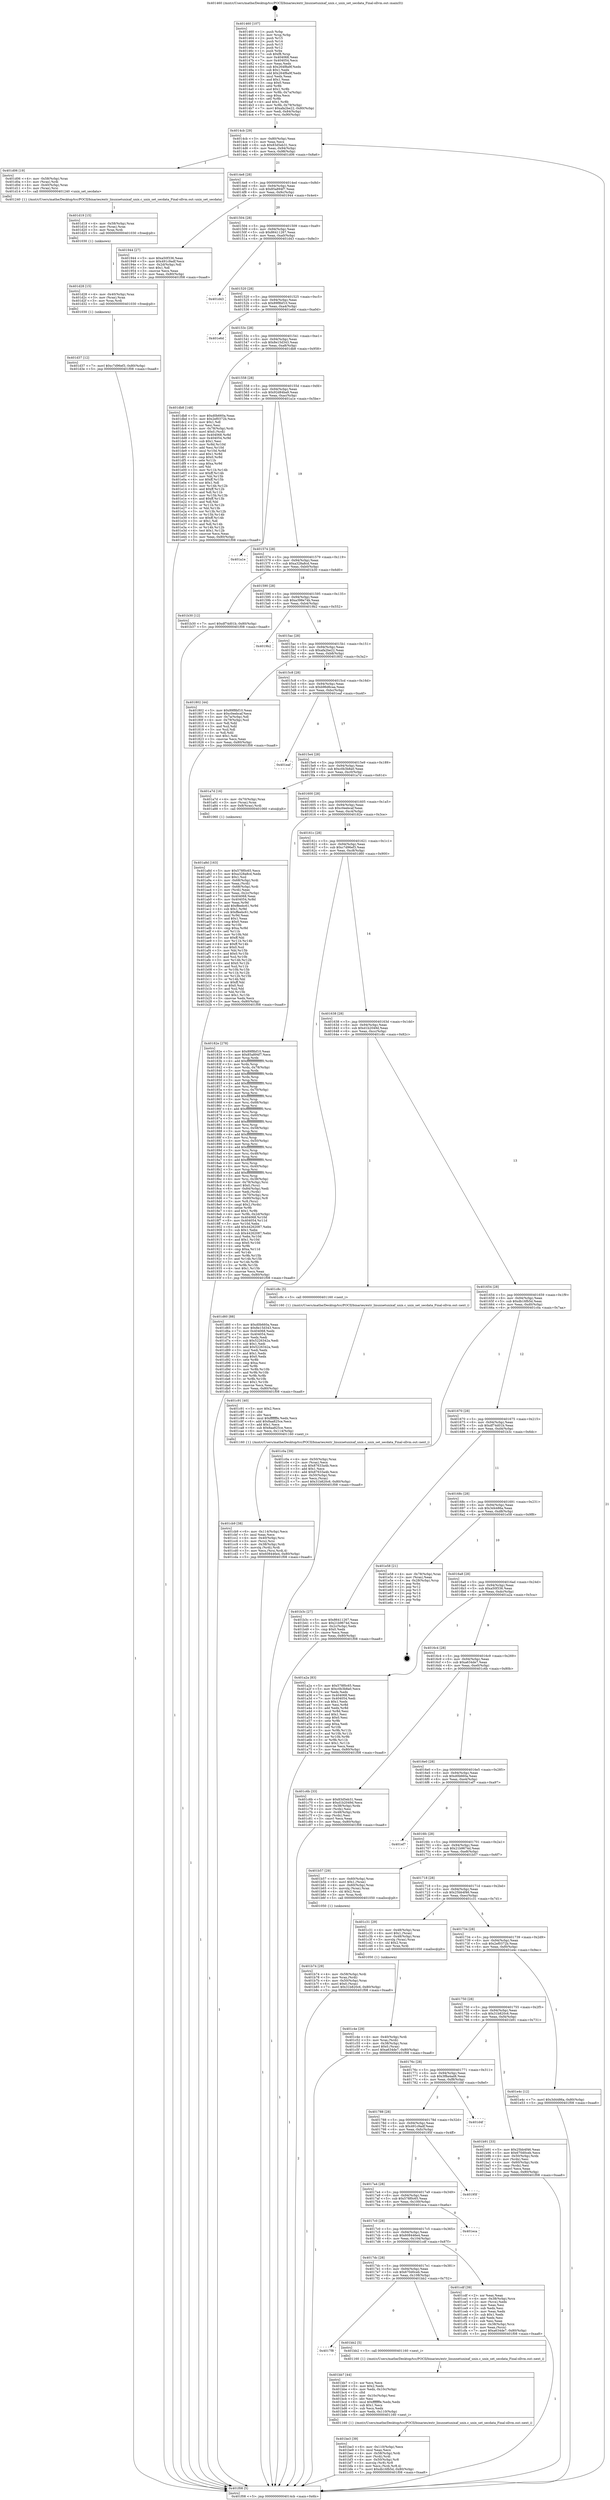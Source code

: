 digraph "0x401460" {
  label = "0x401460 (/mnt/c/Users/mathe/Desktop/tcc/POCII/binaries/extr_linuxnetunixaf_unix.c_unix_set_secdata_Final-ollvm.out::main(0))"
  labelloc = "t"
  node[shape=record]

  Entry [label="",width=0.3,height=0.3,shape=circle,fillcolor=black,style=filled]
  "0x4014cb" [label="{
     0x4014cb [29]\l
     | [instrs]\l
     &nbsp;&nbsp;0x4014cb \<+3\>: mov -0x80(%rbp),%eax\l
     &nbsp;&nbsp;0x4014ce \<+2\>: mov %eax,%ecx\l
     &nbsp;&nbsp;0x4014d0 \<+6\>: sub $0x83d5eb31,%ecx\l
     &nbsp;&nbsp;0x4014d6 \<+6\>: mov %eax,-0x94(%rbp)\l
     &nbsp;&nbsp;0x4014dc \<+6\>: mov %ecx,-0x98(%rbp)\l
     &nbsp;&nbsp;0x4014e2 \<+6\>: je 0000000000401d06 \<main+0x8a6\>\l
  }"]
  "0x401d06" [label="{
     0x401d06 [19]\l
     | [instrs]\l
     &nbsp;&nbsp;0x401d06 \<+4\>: mov -0x58(%rbp),%rax\l
     &nbsp;&nbsp;0x401d0a \<+3\>: mov (%rax),%rdi\l
     &nbsp;&nbsp;0x401d0d \<+4\>: mov -0x40(%rbp),%rax\l
     &nbsp;&nbsp;0x401d11 \<+3\>: mov (%rax),%rsi\l
     &nbsp;&nbsp;0x401d14 \<+5\>: call 0000000000401240 \<unix_set_secdata\>\l
     | [calls]\l
     &nbsp;&nbsp;0x401240 \{1\} (/mnt/c/Users/mathe/Desktop/tcc/POCII/binaries/extr_linuxnetunixaf_unix.c_unix_set_secdata_Final-ollvm.out::unix_set_secdata)\l
  }"]
  "0x4014e8" [label="{
     0x4014e8 [28]\l
     | [instrs]\l
     &nbsp;&nbsp;0x4014e8 \<+5\>: jmp 00000000004014ed \<main+0x8d\>\l
     &nbsp;&nbsp;0x4014ed \<+6\>: mov -0x94(%rbp),%eax\l
     &nbsp;&nbsp;0x4014f3 \<+5\>: sub $0x85a894f7,%eax\l
     &nbsp;&nbsp;0x4014f8 \<+6\>: mov %eax,-0x9c(%rbp)\l
     &nbsp;&nbsp;0x4014fe \<+6\>: je 0000000000401944 \<main+0x4e4\>\l
  }"]
  Exit [label="",width=0.3,height=0.3,shape=circle,fillcolor=black,style=filled,peripheries=2]
  "0x401944" [label="{
     0x401944 [27]\l
     | [instrs]\l
     &nbsp;&nbsp;0x401944 \<+5\>: mov $0xa50f336,%eax\l
     &nbsp;&nbsp;0x401949 \<+5\>: mov $0x491c9adf,%ecx\l
     &nbsp;&nbsp;0x40194e \<+3\>: mov -0x2d(%rbp),%dl\l
     &nbsp;&nbsp;0x401951 \<+3\>: test $0x1,%dl\l
     &nbsp;&nbsp;0x401954 \<+3\>: cmovne %ecx,%eax\l
     &nbsp;&nbsp;0x401957 \<+3\>: mov %eax,-0x80(%rbp)\l
     &nbsp;&nbsp;0x40195a \<+5\>: jmp 0000000000401f08 \<main+0xaa8\>\l
  }"]
  "0x401504" [label="{
     0x401504 [28]\l
     | [instrs]\l
     &nbsp;&nbsp;0x401504 \<+5\>: jmp 0000000000401509 \<main+0xa9\>\l
     &nbsp;&nbsp;0x401509 \<+6\>: mov -0x94(%rbp),%eax\l
     &nbsp;&nbsp;0x40150f \<+5\>: sub $0x86411267,%eax\l
     &nbsp;&nbsp;0x401514 \<+6\>: mov %eax,-0xa0(%rbp)\l
     &nbsp;&nbsp;0x40151a \<+6\>: je 0000000000401d43 \<main+0x8e3\>\l
  }"]
  "0x401d37" [label="{
     0x401d37 [12]\l
     | [instrs]\l
     &nbsp;&nbsp;0x401d37 \<+7\>: movl $0xc7d96ef3,-0x80(%rbp)\l
     &nbsp;&nbsp;0x401d3e \<+5\>: jmp 0000000000401f08 \<main+0xaa8\>\l
  }"]
  "0x401d43" [label="{
     0x401d43\l
  }", style=dashed]
  "0x401520" [label="{
     0x401520 [28]\l
     | [instrs]\l
     &nbsp;&nbsp;0x401520 \<+5\>: jmp 0000000000401525 \<main+0xc5\>\l
     &nbsp;&nbsp;0x401525 \<+6\>: mov -0x94(%rbp),%eax\l
     &nbsp;&nbsp;0x40152b \<+5\>: sub $0x89f8bf10,%eax\l
     &nbsp;&nbsp;0x401530 \<+6\>: mov %eax,-0xa4(%rbp)\l
     &nbsp;&nbsp;0x401536 \<+6\>: je 0000000000401e6d \<main+0xa0d\>\l
  }"]
  "0x401d28" [label="{
     0x401d28 [15]\l
     | [instrs]\l
     &nbsp;&nbsp;0x401d28 \<+4\>: mov -0x40(%rbp),%rax\l
     &nbsp;&nbsp;0x401d2c \<+3\>: mov (%rax),%rax\l
     &nbsp;&nbsp;0x401d2f \<+3\>: mov %rax,%rdi\l
     &nbsp;&nbsp;0x401d32 \<+5\>: call 0000000000401030 \<free@plt\>\l
     | [calls]\l
     &nbsp;&nbsp;0x401030 \{1\} (unknown)\l
  }"]
  "0x401e6d" [label="{
     0x401e6d\l
  }", style=dashed]
  "0x40153c" [label="{
     0x40153c [28]\l
     | [instrs]\l
     &nbsp;&nbsp;0x40153c \<+5\>: jmp 0000000000401541 \<main+0xe1\>\l
     &nbsp;&nbsp;0x401541 \<+6\>: mov -0x94(%rbp),%eax\l
     &nbsp;&nbsp;0x401547 \<+5\>: sub $0x8e15d343,%eax\l
     &nbsp;&nbsp;0x40154c \<+6\>: mov %eax,-0xa8(%rbp)\l
     &nbsp;&nbsp;0x401552 \<+6\>: je 0000000000401db8 \<main+0x958\>\l
  }"]
  "0x401d19" [label="{
     0x401d19 [15]\l
     | [instrs]\l
     &nbsp;&nbsp;0x401d19 \<+4\>: mov -0x58(%rbp),%rax\l
     &nbsp;&nbsp;0x401d1d \<+3\>: mov (%rax),%rax\l
     &nbsp;&nbsp;0x401d20 \<+3\>: mov %rax,%rdi\l
     &nbsp;&nbsp;0x401d23 \<+5\>: call 0000000000401030 \<free@plt\>\l
     | [calls]\l
     &nbsp;&nbsp;0x401030 \{1\} (unknown)\l
  }"]
  "0x401db8" [label="{
     0x401db8 [148]\l
     | [instrs]\l
     &nbsp;&nbsp;0x401db8 \<+5\>: mov $0xd0b660a,%eax\l
     &nbsp;&nbsp;0x401dbd \<+5\>: mov $0x2ef0372b,%ecx\l
     &nbsp;&nbsp;0x401dc2 \<+2\>: mov $0x1,%dl\l
     &nbsp;&nbsp;0x401dc4 \<+2\>: xor %esi,%esi\l
     &nbsp;&nbsp;0x401dc6 \<+4\>: mov -0x78(%rbp),%rdi\l
     &nbsp;&nbsp;0x401dca \<+6\>: movl $0x0,(%rdi)\l
     &nbsp;&nbsp;0x401dd0 \<+8\>: mov 0x404068,%r8d\l
     &nbsp;&nbsp;0x401dd8 \<+8\>: mov 0x404054,%r9d\l
     &nbsp;&nbsp;0x401de0 \<+3\>: sub $0x1,%esi\l
     &nbsp;&nbsp;0x401de3 \<+3\>: mov %r8d,%r10d\l
     &nbsp;&nbsp;0x401de6 \<+3\>: add %esi,%r10d\l
     &nbsp;&nbsp;0x401de9 \<+4\>: imul %r10d,%r8d\l
     &nbsp;&nbsp;0x401ded \<+4\>: and $0x1,%r8d\l
     &nbsp;&nbsp;0x401df1 \<+4\>: cmp $0x0,%r8d\l
     &nbsp;&nbsp;0x401df5 \<+4\>: sete %r11b\l
     &nbsp;&nbsp;0x401df9 \<+4\>: cmp $0xa,%r9d\l
     &nbsp;&nbsp;0x401dfd \<+3\>: setl %bl\l
     &nbsp;&nbsp;0x401e00 \<+3\>: mov %r11b,%r14b\l
     &nbsp;&nbsp;0x401e03 \<+4\>: xor $0xff,%r14b\l
     &nbsp;&nbsp;0x401e07 \<+3\>: mov %bl,%r15b\l
     &nbsp;&nbsp;0x401e0a \<+4\>: xor $0xff,%r15b\l
     &nbsp;&nbsp;0x401e0e \<+3\>: xor $0x1,%dl\l
     &nbsp;&nbsp;0x401e11 \<+3\>: mov %r14b,%r12b\l
     &nbsp;&nbsp;0x401e14 \<+4\>: and $0xff,%r12b\l
     &nbsp;&nbsp;0x401e18 \<+3\>: and %dl,%r11b\l
     &nbsp;&nbsp;0x401e1b \<+3\>: mov %r15b,%r13b\l
     &nbsp;&nbsp;0x401e1e \<+4\>: and $0xff,%r13b\l
     &nbsp;&nbsp;0x401e22 \<+2\>: and %dl,%bl\l
     &nbsp;&nbsp;0x401e24 \<+3\>: or %r11b,%r12b\l
     &nbsp;&nbsp;0x401e27 \<+3\>: or %bl,%r13b\l
     &nbsp;&nbsp;0x401e2a \<+3\>: xor %r13b,%r12b\l
     &nbsp;&nbsp;0x401e2d \<+3\>: or %r15b,%r14b\l
     &nbsp;&nbsp;0x401e30 \<+4\>: xor $0xff,%r14b\l
     &nbsp;&nbsp;0x401e34 \<+3\>: or $0x1,%dl\l
     &nbsp;&nbsp;0x401e37 \<+3\>: and %dl,%r14b\l
     &nbsp;&nbsp;0x401e3a \<+3\>: or %r14b,%r12b\l
     &nbsp;&nbsp;0x401e3d \<+4\>: test $0x1,%r12b\l
     &nbsp;&nbsp;0x401e41 \<+3\>: cmovne %ecx,%eax\l
     &nbsp;&nbsp;0x401e44 \<+3\>: mov %eax,-0x80(%rbp)\l
     &nbsp;&nbsp;0x401e47 \<+5\>: jmp 0000000000401f08 \<main+0xaa8\>\l
  }"]
  "0x401558" [label="{
     0x401558 [28]\l
     | [instrs]\l
     &nbsp;&nbsp;0x401558 \<+5\>: jmp 000000000040155d \<main+0xfd\>\l
     &nbsp;&nbsp;0x40155d \<+6\>: mov -0x94(%rbp),%eax\l
     &nbsp;&nbsp;0x401563 \<+5\>: sub $0x92d84ba9,%eax\l
     &nbsp;&nbsp;0x401568 \<+6\>: mov %eax,-0xac(%rbp)\l
     &nbsp;&nbsp;0x40156e \<+6\>: je 0000000000401a1e \<main+0x5be\>\l
  }"]
  "0x401cb9" [label="{
     0x401cb9 [38]\l
     | [instrs]\l
     &nbsp;&nbsp;0x401cb9 \<+6\>: mov -0x114(%rbp),%ecx\l
     &nbsp;&nbsp;0x401cbf \<+3\>: imul %eax,%ecx\l
     &nbsp;&nbsp;0x401cc2 \<+4\>: mov -0x40(%rbp),%rsi\l
     &nbsp;&nbsp;0x401cc6 \<+3\>: mov (%rsi),%rsi\l
     &nbsp;&nbsp;0x401cc9 \<+4\>: mov -0x38(%rbp),%rdi\l
     &nbsp;&nbsp;0x401ccd \<+3\>: movslq (%rdi),%rdi\l
     &nbsp;&nbsp;0x401cd0 \<+3\>: mov %ecx,(%rsi,%rdi,4)\l
     &nbsp;&nbsp;0x401cd3 \<+7\>: movl $0x608446e4,-0x80(%rbp)\l
     &nbsp;&nbsp;0x401cda \<+5\>: jmp 0000000000401f08 \<main+0xaa8\>\l
  }"]
  "0x401a1e" [label="{
     0x401a1e\l
  }", style=dashed]
  "0x401574" [label="{
     0x401574 [28]\l
     | [instrs]\l
     &nbsp;&nbsp;0x401574 \<+5\>: jmp 0000000000401579 \<main+0x119\>\l
     &nbsp;&nbsp;0x401579 \<+6\>: mov -0x94(%rbp),%eax\l
     &nbsp;&nbsp;0x40157f \<+5\>: sub $0xa328a8cd,%eax\l
     &nbsp;&nbsp;0x401584 \<+6\>: mov %eax,-0xb0(%rbp)\l
     &nbsp;&nbsp;0x40158a \<+6\>: je 0000000000401b30 \<main+0x6d0\>\l
  }"]
  "0x401c91" [label="{
     0x401c91 [40]\l
     | [instrs]\l
     &nbsp;&nbsp;0x401c91 \<+5\>: mov $0x2,%ecx\l
     &nbsp;&nbsp;0x401c96 \<+1\>: cltd\l
     &nbsp;&nbsp;0x401c97 \<+2\>: idiv %ecx\l
     &nbsp;&nbsp;0x401c99 \<+6\>: imul $0xfffffffe,%edx,%ecx\l
     &nbsp;&nbsp;0x401c9f \<+6\>: add $0x8aa825ce,%ecx\l
     &nbsp;&nbsp;0x401ca5 \<+3\>: add $0x1,%ecx\l
     &nbsp;&nbsp;0x401ca8 \<+6\>: sub $0x8aa825ce,%ecx\l
     &nbsp;&nbsp;0x401cae \<+6\>: mov %ecx,-0x114(%rbp)\l
     &nbsp;&nbsp;0x401cb4 \<+5\>: call 0000000000401160 \<next_i\>\l
     | [calls]\l
     &nbsp;&nbsp;0x401160 \{1\} (/mnt/c/Users/mathe/Desktop/tcc/POCII/binaries/extr_linuxnetunixaf_unix.c_unix_set_secdata_Final-ollvm.out::next_i)\l
  }"]
  "0x401b30" [label="{
     0x401b30 [12]\l
     | [instrs]\l
     &nbsp;&nbsp;0x401b30 \<+7\>: movl $0xdf74d01b,-0x80(%rbp)\l
     &nbsp;&nbsp;0x401b37 \<+5\>: jmp 0000000000401f08 \<main+0xaa8\>\l
  }"]
  "0x401590" [label="{
     0x401590 [28]\l
     | [instrs]\l
     &nbsp;&nbsp;0x401590 \<+5\>: jmp 0000000000401595 \<main+0x135\>\l
     &nbsp;&nbsp;0x401595 \<+6\>: mov -0x94(%rbp),%eax\l
     &nbsp;&nbsp;0x40159b \<+5\>: sub $0xa398e74b,%eax\l
     &nbsp;&nbsp;0x4015a0 \<+6\>: mov %eax,-0xb4(%rbp)\l
     &nbsp;&nbsp;0x4015a6 \<+6\>: je 00000000004019b2 \<main+0x552\>\l
  }"]
  "0x401c4e" [label="{
     0x401c4e [29]\l
     | [instrs]\l
     &nbsp;&nbsp;0x401c4e \<+4\>: mov -0x40(%rbp),%rdi\l
     &nbsp;&nbsp;0x401c52 \<+3\>: mov %rax,(%rdi)\l
     &nbsp;&nbsp;0x401c55 \<+4\>: mov -0x38(%rbp),%rax\l
     &nbsp;&nbsp;0x401c59 \<+6\>: movl $0x0,(%rax)\l
     &nbsp;&nbsp;0x401c5f \<+7\>: movl $0xa634de7,-0x80(%rbp)\l
     &nbsp;&nbsp;0x401c66 \<+5\>: jmp 0000000000401f08 \<main+0xaa8\>\l
  }"]
  "0x4019b2" [label="{
     0x4019b2\l
  }", style=dashed]
  "0x4015ac" [label="{
     0x4015ac [28]\l
     | [instrs]\l
     &nbsp;&nbsp;0x4015ac \<+5\>: jmp 00000000004015b1 \<main+0x151\>\l
     &nbsp;&nbsp;0x4015b1 \<+6\>: mov -0x94(%rbp),%eax\l
     &nbsp;&nbsp;0x4015b7 \<+5\>: sub $0xafa2be22,%eax\l
     &nbsp;&nbsp;0x4015bc \<+6\>: mov %eax,-0xb8(%rbp)\l
     &nbsp;&nbsp;0x4015c2 \<+6\>: je 0000000000401802 \<main+0x3a2\>\l
  }"]
  "0x401be3" [label="{
     0x401be3 [39]\l
     | [instrs]\l
     &nbsp;&nbsp;0x401be3 \<+6\>: mov -0x110(%rbp),%ecx\l
     &nbsp;&nbsp;0x401be9 \<+3\>: imul %eax,%ecx\l
     &nbsp;&nbsp;0x401bec \<+4\>: mov -0x58(%rbp),%rdi\l
     &nbsp;&nbsp;0x401bf0 \<+3\>: mov (%rdi),%rdi\l
     &nbsp;&nbsp;0x401bf3 \<+4\>: mov -0x50(%rbp),%r8\l
     &nbsp;&nbsp;0x401bf7 \<+3\>: movslq (%r8),%r8\l
     &nbsp;&nbsp;0x401bfa \<+4\>: mov %ecx,(%rdi,%r8,4)\l
     &nbsp;&nbsp;0x401bfe \<+7\>: movl $0xdb16fb5d,-0x80(%rbp)\l
     &nbsp;&nbsp;0x401c05 \<+5\>: jmp 0000000000401f08 \<main+0xaa8\>\l
  }"]
  "0x401802" [label="{
     0x401802 [44]\l
     | [instrs]\l
     &nbsp;&nbsp;0x401802 \<+5\>: mov $0x89f8bf10,%eax\l
     &nbsp;&nbsp;0x401807 \<+5\>: mov $0xc0eebcaf,%ecx\l
     &nbsp;&nbsp;0x40180c \<+3\>: mov -0x7a(%rbp),%dl\l
     &nbsp;&nbsp;0x40180f \<+4\>: mov -0x79(%rbp),%sil\l
     &nbsp;&nbsp;0x401813 \<+3\>: mov %dl,%dil\l
     &nbsp;&nbsp;0x401816 \<+3\>: and %sil,%dil\l
     &nbsp;&nbsp;0x401819 \<+3\>: xor %sil,%dl\l
     &nbsp;&nbsp;0x40181c \<+3\>: or %dl,%dil\l
     &nbsp;&nbsp;0x40181f \<+4\>: test $0x1,%dil\l
     &nbsp;&nbsp;0x401823 \<+3\>: cmovne %ecx,%eax\l
     &nbsp;&nbsp;0x401826 \<+3\>: mov %eax,-0x80(%rbp)\l
     &nbsp;&nbsp;0x401829 \<+5\>: jmp 0000000000401f08 \<main+0xaa8\>\l
  }"]
  "0x4015c8" [label="{
     0x4015c8 [28]\l
     | [instrs]\l
     &nbsp;&nbsp;0x4015c8 \<+5\>: jmp 00000000004015cd \<main+0x16d\>\l
     &nbsp;&nbsp;0x4015cd \<+6\>: mov -0x94(%rbp),%eax\l
     &nbsp;&nbsp;0x4015d3 \<+5\>: sub $0xb96d6caa,%eax\l
     &nbsp;&nbsp;0x4015d8 \<+6\>: mov %eax,-0xbc(%rbp)\l
     &nbsp;&nbsp;0x4015de \<+6\>: je 0000000000401eaf \<main+0xa4f\>\l
  }"]
  "0x401f08" [label="{
     0x401f08 [5]\l
     | [instrs]\l
     &nbsp;&nbsp;0x401f08 \<+5\>: jmp 00000000004014cb \<main+0x6b\>\l
  }"]
  "0x401460" [label="{
     0x401460 [107]\l
     | [instrs]\l
     &nbsp;&nbsp;0x401460 \<+1\>: push %rbp\l
     &nbsp;&nbsp;0x401461 \<+3\>: mov %rsp,%rbp\l
     &nbsp;&nbsp;0x401464 \<+2\>: push %r15\l
     &nbsp;&nbsp;0x401466 \<+2\>: push %r14\l
     &nbsp;&nbsp;0x401468 \<+2\>: push %r13\l
     &nbsp;&nbsp;0x40146a \<+2\>: push %r12\l
     &nbsp;&nbsp;0x40146c \<+1\>: push %rbx\l
     &nbsp;&nbsp;0x40146d \<+7\>: sub $0xf8,%rsp\l
     &nbsp;&nbsp;0x401474 \<+7\>: mov 0x404068,%eax\l
     &nbsp;&nbsp;0x40147b \<+7\>: mov 0x404054,%ecx\l
     &nbsp;&nbsp;0x401482 \<+2\>: mov %eax,%edx\l
     &nbsp;&nbsp;0x401484 \<+6\>: sub $0x264f8a9f,%edx\l
     &nbsp;&nbsp;0x40148a \<+3\>: sub $0x1,%edx\l
     &nbsp;&nbsp;0x40148d \<+6\>: add $0x264f8a9f,%edx\l
     &nbsp;&nbsp;0x401493 \<+3\>: imul %edx,%eax\l
     &nbsp;&nbsp;0x401496 \<+3\>: and $0x1,%eax\l
     &nbsp;&nbsp;0x401499 \<+3\>: cmp $0x0,%eax\l
     &nbsp;&nbsp;0x40149c \<+4\>: sete %r8b\l
     &nbsp;&nbsp;0x4014a0 \<+4\>: and $0x1,%r8b\l
     &nbsp;&nbsp;0x4014a4 \<+4\>: mov %r8b,-0x7a(%rbp)\l
     &nbsp;&nbsp;0x4014a8 \<+3\>: cmp $0xa,%ecx\l
     &nbsp;&nbsp;0x4014ab \<+4\>: setl %r8b\l
     &nbsp;&nbsp;0x4014af \<+4\>: and $0x1,%r8b\l
     &nbsp;&nbsp;0x4014b3 \<+4\>: mov %r8b,-0x79(%rbp)\l
     &nbsp;&nbsp;0x4014b7 \<+7\>: movl $0xafa2be22,-0x80(%rbp)\l
     &nbsp;&nbsp;0x4014be \<+6\>: mov %edi,-0x84(%rbp)\l
     &nbsp;&nbsp;0x4014c4 \<+7\>: mov %rsi,-0x90(%rbp)\l
  }"]
  "0x401bb7" [label="{
     0x401bb7 [44]\l
     | [instrs]\l
     &nbsp;&nbsp;0x401bb7 \<+2\>: xor %ecx,%ecx\l
     &nbsp;&nbsp;0x401bb9 \<+5\>: mov $0x2,%edx\l
     &nbsp;&nbsp;0x401bbe \<+6\>: mov %edx,-0x10c(%rbp)\l
     &nbsp;&nbsp;0x401bc4 \<+1\>: cltd\l
     &nbsp;&nbsp;0x401bc5 \<+6\>: mov -0x10c(%rbp),%esi\l
     &nbsp;&nbsp;0x401bcb \<+2\>: idiv %esi\l
     &nbsp;&nbsp;0x401bcd \<+6\>: imul $0xfffffffe,%edx,%edx\l
     &nbsp;&nbsp;0x401bd3 \<+3\>: sub $0x1,%ecx\l
     &nbsp;&nbsp;0x401bd6 \<+2\>: sub %ecx,%edx\l
     &nbsp;&nbsp;0x401bd8 \<+6\>: mov %edx,-0x110(%rbp)\l
     &nbsp;&nbsp;0x401bde \<+5\>: call 0000000000401160 \<next_i\>\l
     | [calls]\l
     &nbsp;&nbsp;0x401160 \{1\} (/mnt/c/Users/mathe/Desktop/tcc/POCII/binaries/extr_linuxnetunixaf_unix.c_unix_set_secdata_Final-ollvm.out::next_i)\l
  }"]
  "0x401eaf" [label="{
     0x401eaf\l
  }", style=dashed]
  "0x4015e4" [label="{
     0x4015e4 [28]\l
     | [instrs]\l
     &nbsp;&nbsp;0x4015e4 \<+5\>: jmp 00000000004015e9 \<main+0x189\>\l
     &nbsp;&nbsp;0x4015e9 \<+6\>: mov -0x94(%rbp),%eax\l
     &nbsp;&nbsp;0x4015ef \<+5\>: sub $0xc0b3b8a0,%eax\l
     &nbsp;&nbsp;0x4015f4 \<+6\>: mov %eax,-0xc0(%rbp)\l
     &nbsp;&nbsp;0x4015fa \<+6\>: je 0000000000401a7d \<main+0x61d\>\l
  }"]
  "0x4017f8" [label="{
     0x4017f8\l
  }", style=dashed]
  "0x401a7d" [label="{
     0x401a7d [16]\l
     | [instrs]\l
     &nbsp;&nbsp;0x401a7d \<+4\>: mov -0x70(%rbp),%rax\l
     &nbsp;&nbsp;0x401a81 \<+3\>: mov (%rax),%rax\l
     &nbsp;&nbsp;0x401a84 \<+4\>: mov 0x8(%rax),%rdi\l
     &nbsp;&nbsp;0x401a88 \<+5\>: call 0000000000401060 \<atoi@plt\>\l
     | [calls]\l
     &nbsp;&nbsp;0x401060 \{1\} (unknown)\l
  }"]
  "0x401600" [label="{
     0x401600 [28]\l
     | [instrs]\l
     &nbsp;&nbsp;0x401600 \<+5\>: jmp 0000000000401605 \<main+0x1a5\>\l
     &nbsp;&nbsp;0x401605 \<+6\>: mov -0x94(%rbp),%eax\l
     &nbsp;&nbsp;0x40160b \<+5\>: sub $0xc0eebcaf,%eax\l
     &nbsp;&nbsp;0x401610 \<+6\>: mov %eax,-0xc4(%rbp)\l
     &nbsp;&nbsp;0x401616 \<+6\>: je 000000000040182e \<main+0x3ce\>\l
  }"]
  "0x401bb2" [label="{
     0x401bb2 [5]\l
     | [instrs]\l
     &nbsp;&nbsp;0x401bb2 \<+5\>: call 0000000000401160 \<next_i\>\l
     | [calls]\l
     &nbsp;&nbsp;0x401160 \{1\} (/mnt/c/Users/mathe/Desktop/tcc/POCII/binaries/extr_linuxnetunixaf_unix.c_unix_set_secdata_Final-ollvm.out::next_i)\l
  }"]
  "0x40182e" [label="{
     0x40182e [278]\l
     | [instrs]\l
     &nbsp;&nbsp;0x40182e \<+5\>: mov $0x89f8bf10,%eax\l
     &nbsp;&nbsp;0x401833 \<+5\>: mov $0x85a894f7,%ecx\l
     &nbsp;&nbsp;0x401838 \<+3\>: mov %rsp,%rdx\l
     &nbsp;&nbsp;0x40183b \<+4\>: add $0xfffffffffffffff0,%rdx\l
     &nbsp;&nbsp;0x40183f \<+3\>: mov %rdx,%rsp\l
     &nbsp;&nbsp;0x401842 \<+4\>: mov %rdx,-0x78(%rbp)\l
     &nbsp;&nbsp;0x401846 \<+3\>: mov %rsp,%rdx\l
     &nbsp;&nbsp;0x401849 \<+4\>: add $0xfffffffffffffff0,%rdx\l
     &nbsp;&nbsp;0x40184d \<+3\>: mov %rdx,%rsp\l
     &nbsp;&nbsp;0x401850 \<+3\>: mov %rsp,%rsi\l
     &nbsp;&nbsp;0x401853 \<+4\>: add $0xfffffffffffffff0,%rsi\l
     &nbsp;&nbsp;0x401857 \<+3\>: mov %rsi,%rsp\l
     &nbsp;&nbsp;0x40185a \<+4\>: mov %rsi,-0x70(%rbp)\l
     &nbsp;&nbsp;0x40185e \<+3\>: mov %rsp,%rsi\l
     &nbsp;&nbsp;0x401861 \<+4\>: add $0xfffffffffffffff0,%rsi\l
     &nbsp;&nbsp;0x401865 \<+3\>: mov %rsi,%rsp\l
     &nbsp;&nbsp;0x401868 \<+4\>: mov %rsi,-0x68(%rbp)\l
     &nbsp;&nbsp;0x40186c \<+3\>: mov %rsp,%rsi\l
     &nbsp;&nbsp;0x40186f \<+4\>: add $0xfffffffffffffff0,%rsi\l
     &nbsp;&nbsp;0x401873 \<+3\>: mov %rsi,%rsp\l
     &nbsp;&nbsp;0x401876 \<+4\>: mov %rsi,-0x60(%rbp)\l
     &nbsp;&nbsp;0x40187a \<+3\>: mov %rsp,%rsi\l
     &nbsp;&nbsp;0x40187d \<+4\>: add $0xfffffffffffffff0,%rsi\l
     &nbsp;&nbsp;0x401881 \<+3\>: mov %rsi,%rsp\l
     &nbsp;&nbsp;0x401884 \<+4\>: mov %rsi,-0x58(%rbp)\l
     &nbsp;&nbsp;0x401888 \<+3\>: mov %rsp,%rsi\l
     &nbsp;&nbsp;0x40188b \<+4\>: add $0xfffffffffffffff0,%rsi\l
     &nbsp;&nbsp;0x40188f \<+3\>: mov %rsi,%rsp\l
     &nbsp;&nbsp;0x401892 \<+4\>: mov %rsi,-0x50(%rbp)\l
     &nbsp;&nbsp;0x401896 \<+3\>: mov %rsp,%rsi\l
     &nbsp;&nbsp;0x401899 \<+4\>: add $0xfffffffffffffff0,%rsi\l
     &nbsp;&nbsp;0x40189d \<+3\>: mov %rsi,%rsp\l
     &nbsp;&nbsp;0x4018a0 \<+4\>: mov %rsi,-0x48(%rbp)\l
     &nbsp;&nbsp;0x4018a4 \<+3\>: mov %rsp,%rsi\l
     &nbsp;&nbsp;0x4018a7 \<+4\>: add $0xfffffffffffffff0,%rsi\l
     &nbsp;&nbsp;0x4018ab \<+3\>: mov %rsi,%rsp\l
     &nbsp;&nbsp;0x4018ae \<+4\>: mov %rsi,-0x40(%rbp)\l
     &nbsp;&nbsp;0x4018b2 \<+3\>: mov %rsp,%rsi\l
     &nbsp;&nbsp;0x4018b5 \<+4\>: add $0xfffffffffffffff0,%rsi\l
     &nbsp;&nbsp;0x4018b9 \<+3\>: mov %rsi,%rsp\l
     &nbsp;&nbsp;0x4018bc \<+4\>: mov %rsi,-0x38(%rbp)\l
     &nbsp;&nbsp;0x4018c0 \<+4\>: mov -0x78(%rbp),%rsi\l
     &nbsp;&nbsp;0x4018c4 \<+6\>: movl $0x0,(%rsi)\l
     &nbsp;&nbsp;0x4018ca \<+6\>: mov -0x84(%rbp),%edi\l
     &nbsp;&nbsp;0x4018d0 \<+2\>: mov %edi,(%rdx)\l
     &nbsp;&nbsp;0x4018d2 \<+4\>: mov -0x70(%rbp),%rsi\l
     &nbsp;&nbsp;0x4018d6 \<+7\>: mov -0x90(%rbp),%r8\l
     &nbsp;&nbsp;0x4018dd \<+3\>: mov %r8,(%rsi)\l
     &nbsp;&nbsp;0x4018e0 \<+3\>: cmpl $0x2,(%rdx)\l
     &nbsp;&nbsp;0x4018e3 \<+4\>: setne %r9b\l
     &nbsp;&nbsp;0x4018e7 \<+4\>: and $0x1,%r9b\l
     &nbsp;&nbsp;0x4018eb \<+4\>: mov %r9b,-0x2d(%rbp)\l
     &nbsp;&nbsp;0x4018ef \<+8\>: mov 0x404068,%r10d\l
     &nbsp;&nbsp;0x4018f7 \<+8\>: mov 0x404054,%r11d\l
     &nbsp;&nbsp;0x4018ff \<+3\>: mov %r10d,%ebx\l
     &nbsp;&nbsp;0x401902 \<+6\>: add $0x44262087,%ebx\l
     &nbsp;&nbsp;0x401908 \<+3\>: sub $0x1,%ebx\l
     &nbsp;&nbsp;0x40190b \<+6\>: sub $0x44262087,%ebx\l
     &nbsp;&nbsp;0x401911 \<+4\>: imul %ebx,%r10d\l
     &nbsp;&nbsp;0x401915 \<+4\>: and $0x1,%r10d\l
     &nbsp;&nbsp;0x401919 \<+4\>: cmp $0x0,%r10d\l
     &nbsp;&nbsp;0x40191d \<+4\>: sete %r9b\l
     &nbsp;&nbsp;0x401921 \<+4\>: cmp $0xa,%r11d\l
     &nbsp;&nbsp;0x401925 \<+4\>: setl %r14b\l
     &nbsp;&nbsp;0x401929 \<+3\>: mov %r9b,%r15b\l
     &nbsp;&nbsp;0x40192c \<+3\>: and %r14b,%r15b\l
     &nbsp;&nbsp;0x40192f \<+3\>: xor %r14b,%r9b\l
     &nbsp;&nbsp;0x401932 \<+3\>: or %r9b,%r15b\l
     &nbsp;&nbsp;0x401935 \<+4\>: test $0x1,%r15b\l
     &nbsp;&nbsp;0x401939 \<+3\>: cmovne %ecx,%eax\l
     &nbsp;&nbsp;0x40193c \<+3\>: mov %eax,-0x80(%rbp)\l
     &nbsp;&nbsp;0x40193f \<+5\>: jmp 0000000000401f08 \<main+0xaa8\>\l
  }"]
  "0x40161c" [label="{
     0x40161c [28]\l
     | [instrs]\l
     &nbsp;&nbsp;0x40161c \<+5\>: jmp 0000000000401621 \<main+0x1c1\>\l
     &nbsp;&nbsp;0x401621 \<+6\>: mov -0x94(%rbp),%eax\l
     &nbsp;&nbsp;0x401627 \<+5\>: sub $0xc7d96ef3,%eax\l
     &nbsp;&nbsp;0x40162c \<+6\>: mov %eax,-0xc8(%rbp)\l
     &nbsp;&nbsp;0x401632 \<+6\>: je 0000000000401d60 \<main+0x900\>\l
  }"]
  "0x4017dc" [label="{
     0x4017dc [28]\l
     | [instrs]\l
     &nbsp;&nbsp;0x4017dc \<+5\>: jmp 00000000004017e1 \<main+0x381\>\l
     &nbsp;&nbsp;0x4017e1 \<+6\>: mov -0x94(%rbp),%eax\l
     &nbsp;&nbsp;0x4017e7 \<+5\>: sub $0x670d0ceb,%eax\l
     &nbsp;&nbsp;0x4017ec \<+6\>: mov %eax,-0x108(%rbp)\l
     &nbsp;&nbsp;0x4017f2 \<+6\>: je 0000000000401bb2 \<main+0x752\>\l
  }"]
  "0x401cdf" [label="{
     0x401cdf [39]\l
     | [instrs]\l
     &nbsp;&nbsp;0x401cdf \<+2\>: xor %eax,%eax\l
     &nbsp;&nbsp;0x401ce1 \<+4\>: mov -0x38(%rbp),%rcx\l
     &nbsp;&nbsp;0x401ce5 \<+2\>: mov (%rcx),%edx\l
     &nbsp;&nbsp;0x401ce7 \<+2\>: mov %eax,%esi\l
     &nbsp;&nbsp;0x401ce9 \<+2\>: sub %edx,%esi\l
     &nbsp;&nbsp;0x401ceb \<+2\>: mov %eax,%edx\l
     &nbsp;&nbsp;0x401ced \<+3\>: sub $0x1,%edx\l
     &nbsp;&nbsp;0x401cf0 \<+2\>: add %edx,%esi\l
     &nbsp;&nbsp;0x401cf2 \<+2\>: sub %esi,%eax\l
     &nbsp;&nbsp;0x401cf4 \<+4\>: mov -0x38(%rbp),%rcx\l
     &nbsp;&nbsp;0x401cf8 \<+2\>: mov %eax,(%rcx)\l
     &nbsp;&nbsp;0x401cfa \<+7\>: movl $0xa634de7,-0x80(%rbp)\l
     &nbsp;&nbsp;0x401d01 \<+5\>: jmp 0000000000401f08 \<main+0xaa8\>\l
  }"]
  "0x401d60" [label="{
     0x401d60 [88]\l
     | [instrs]\l
     &nbsp;&nbsp;0x401d60 \<+5\>: mov $0xd0b660a,%eax\l
     &nbsp;&nbsp;0x401d65 \<+5\>: mov $0x8e15d343,%ecx\l
     &nbsp;&nbsp;0x401d6a \<+7\>: mov 0x404068,%edx\l
     &nbsp;&nbsp;0x401d71 \<+7\>: mov 0x404054,%esi\l
     &nbsp;&nbsp;0x401d78 \<+2\>: mov %edx,%edi\l
     &nbsp;&nbsp;0x401d7a \<+6\>: sub $0x5226342a,%edi\l
     &nbsp;&nbsp;0x401d80 \<+3\>: sub $0x1,%edi\l
     &nbsp;&nbsp;0x401d83 \<+6\>: add $0x5226342a,%edi\l
     &nbsp;&nbsp;0x401d89 \<+3\>: imul %edi,%edx\l
     &nbsp;&nbsp;0x401d8c \<+3\>: and $0x1,%edx\l
     &nbsp;&nbsp;0x401d8f \<+3\>: cmp $0x0,%edx\l
     &nbsp;&nbsp;0x401d92 \<+4\>: sete %r8b\l
     &nbsp;&nbsp;0x401d96 \<+3\>: cmp $0xa,%esi\l
     &nbsp;&nbsp;0x401d99 \<+4\>: setl %r9b\l
     &nbsp;&nbsp;0x401d9d \<+3\>: mov %r8b,%r10b\l
     &nbsp;&nbsp;0x401da0 \<+3\>: and %r9b,%r10b\l
     &nbsp;&nbsp;0x401da3 \<+3\>: xor %r9b,%r8b\l
     &nbsp;&nbsp;0x401da6 \<+3\>: or %r8b,%r10b\l
     &nbsp;&nbsp;0x401da9 \<+4\>: test $0x1,%r10b\l
     &nbsp;&nbsp;0x401dad \<+3\>: cmovne %ecx,%eax\l
     &nbsp;&nbsp;0x401db0 \<+3\>: mov %eax,-0x80(%rbp)\l
     &nbsp;&nbsp;0x401db3 \<+5\>: jmp 0000000000401f08 \<main+0xaa8\>\l
  }"]
  "0x401638" [label="{
     0x401638 [28]\l
     | [instrs]\l
     &nbsp;&nbsp;0x401638 \<+5\>: jmp 000000000040163d \<main+0x1dd\>\l
     &nbsp;&nbsp;0x40163d \<+6\>: mov -0x94(%rbp),%eax\l
     &nbsp;&nbsp;0x401643 \<+5\>: sub $0xd1b2049d,%eax\l
     &nbsp;&nbsp;0x401648 \<+6\>: mov %eax,-0xcc(%rbp)\l
     &nbsp;&nbsp;0x40164e \<+6\>: je 0000000000401c8c \<main+0x82c\>\l
  }"]
  "0x4017c0" [label="{
     0x4017c0 [28]\l
     | [instrs]\l
     &nbsp;&nbsp;0x4017c0 \<+5\>: jmp 00000000004017c5 \<main+0x365\>\l
     &nbsp;&nbsp;0x4017c5 \<+6\>: mov -0x94(%rbp),%eax\l
     &nbsp;&nbsp;0x4017cb \<+5\>: sub $0x608446e4,%eax\l
     &nbsp;&nbsp;0x4017d0 \<+6\>: mov %eax,-0x104(%rbp)\l
     &nbsp;&nbsp;0x4017d6 \<+6\>: je 0000000000401cdf \<main+0x87f\>\l
  }"]
  "0x401c8c" [label="{
     0x401c8c [5]\l
     | [instrs]\l
     &nbsp;&nbsp;0x401c8c \<+5\>: call 0000000000401160 \<next_i\>\l
     | [calls]\l
     &nbsp;&nbsp;0x401160 \{1\} (/mnt/c/Users/mathe/Desktop/tcc/POCII/binaries/extr_linuxnetunixaf_unix.c_unix_set_secdata_Final-ollvm.out::next_i)\l
  }"]
  "0x401654" [label="{
     0x401654 [28]\l
     | [instrs]\l
     &nbsp;&nbsp;0x401654 \<+5\>: jmp 0000000000401659 \<main+0x1f9\>\l
     &nbsp;&nbsp;0x401659 \<+6\>: mov -0x94(%rbp),%eax\l
     &nbsp;&nbsp;0x40165f \<+5\>: sub $0xdb16fb5d,%eax\l
     &nbsp;&nbsp;0x401664 \<+6\>: mov %eax,-0xd0(%rbp)\l
     &nbsp;&nbsp;0x40166a \<+6\>: je 0000000000401c0a \<main+0x7aa\>\l
  }"]
  "0x401eca" [label="{
     0x401eca\l
  }", style=dashed]
  "0x401c0a" [label="{
     0x401c0a [39]\l
     | [instrs]\l
     &nbsp;&nbsp;0x401c0a \<+4\>: mov -0x50(%rbp),%rax\l
     &nbsp;&nbsp;0x401c0e \<+2\>: mov (%rax),%ecx\l
     &nbsp;&nbsp;0x401c10 \<+6\>: sub $0x87633a4b,%ecx\l
     &nbsp;&nbsp;0x401c16 \<+3\>: add $0x1,%ecx\l
     &nbsp;&nbsp;0x401c19 \<+6\>: add $0x87633a4b,%ecx\l
     &nbsp;&nbsp;0x401c1f \<+4\>: mov -0x50(%rbp),%rax\l
     &nbsp;&nbsp;0x401c23 \<+2\>: mov %ecx,(%rax)\l
     &nbsp;&nbsp;0x401c25 \<+7\>: movl $0x31b820c6,-0x80(%rbp)\l
     &nbsp;&nbsp;0x401c2c \<+5\>: jmp 0000000000401f08 \<main+0xaa8\>\l
  }"]
  "0x401670" [label="{
     0x401670 [28]\l
     | [instrs]\l
     &nbsp;&nbsp;0x401670 \<+5\>: jmp 0000000000401675 \<main+0x215\>\l
     &nbsp;&nbsp;0x401675 \<+6\>: mov -0x94(%rbp),%eax\l
     &nbsp;&nbsp;0x40167b \<+5\>: sub $0xdf74d01b,%eax\l
     &nbsp;&nbsp;0x401680 \<+6\>: mov %eax,-0xd4(%rbp)\l
     &nbsp;&nbsp;0x401686 \<+6\>: je 0000000000401b3c \<main+0x6dc\>\l
  }"]
  "0x4017a4" [label="{
     0x4017a4 [28]\l
     | [instrs]\l
     &nbsp;&nbsp;0x4017a4 \<+5\>: jmp 00000000004017a9 \<main+0x349\>\l
     &nbsp;&nbsp;0x4017a9 \<+6\>: mov -0x94(%rbp),%eax\l
     &nbsp;&nbsp;0x4017af \<+5\>: sub $0x578f0c65,%eax\l
     &nbsp;&nbsp;0x4017b4 \<+6\>: mov %eax,-0x100(%rbp)\l
     &nbsp;&nbsp;0x4017ba \<+6\>: je 0000000000401eca \<main+0xa6a\>\l
  }"]
  "0x401b3c" [label="{
     0x401b3c [27]\l
     | [instrs]\l
     &nbsp;&nbsp;0x401b3c \<+5\>: mov $0x86411267,%eax\l
     &nbsp;&nbsp;0x401b41 \<+5\>: mov $0x21b9674d,%ecx\l
     &nbsp;&nbsp;0x401b46 \<+3\>: mov -0x2c(%rbp),%edx\l
     &nbsp;&nbsp;0x401b49 \<+3\>: cmp $0x0,%edx\l
     &nbsp;&nbsp;0x401b4c \<+3\>: cmove %ecx,%eax\l
     &nbsp;&nbsp;0x401b4f \<+3\>: mov %eax,-0x80(%rbp)\l
     &nbsp;&nbsp;0x401b52 \<+5\>: jmp 0000000000401f08 \<main+0xaa8\>\l
  }"]
  "0x40168c" [label="{
     0x40168c [28]\l
     | [instrs]\l
     &nbsp;&nbsp;0x40168c \<+5\>: jmp 0000000000401691 \<main+0x231\>\l
     &nbsp;&nbsp;0x401691 \<+6\>: mov -0x94(%rbp),%eax\l
     &nbsp;&nbsp;0x401697 \<+5\>: sub $0x3d4486a,%eax\l
     &nbsp;&nbsp;0x40169c \<+6\>: mov %eax,-0xd8(%rbp)\l
     &nbsp;&nbsp;0x4016a2 \<+6\>: je 0000000000401e58 \<main+0x9f8\>\l
  }"]
  "0x40195f" [label="{
     0x40195f\l
  }", style=dashed]
  "0x401e58" [label="{
     0x401e58 [21]\l
     | [instrs]\l
     &nbsp;&nbsp;0x401e58 \<+4\>: mov -0x78(%rbp),%rax\l
     &nbsp;&nbsp;0x401e5c \<+2\>: mov (%rax),%eax\l
     &nbsp;&nbsp;0x401e5e \<+4\>: lea -0x28(%rbp),%rsp\l
     &nbsp;&nbsp;0x401e62 \<+1\>: pop %rbx\l
     &nbsp;&nbsp;0x401e63 \<+2\>: pop %r12\l
     &nbsp;&nbsp;0x401e65 \<+2\>: pop %r13\l
     &nbsp;&nbsp;0x401e67 \<+2\>: pop %r14\l
     &nbsp;&nbsp;0x401e69 \<+2\>: pop %r15\l
     &nbsp;&nbsp;0x401e6b \<+1\>: pop %rbp\l
     &nbsp;&nbsp;0x401e6c \<+1\>: ret\l
  }"]
  "0x4016a8" [label="{
     0x4016a8 [28]\l
     | [instrs]\l
     &nbsp;&nbsp;0x4016a8 \<+5\>: jmp 00000000004016ad \<main+0x24d\>\l
     &nbsp;&nbsp;0x4016ad \<+6\>: mov -0x94(%rbp),%eax\l
     &nbsp;&nbsp;0x4016b3 \<+5\>: sub $0xa50f336,%eax\l
     &nbsp;&nbsp;0x4016b8 \<+6\>: mov %eax,-0xdc(%rbp)\l
     &nbsp;&nbsp;0x4016be \<+6\>: je 0000000000401a2a \<main+0x5ca\>\l
  }"]
  "0x401788" [label="{
     0x401788 [28]\l
     | [instrs]\l
     &nbsp;&nbsp;0x401788 \<+5\>: jmp 000000000040178d \<main+0x32d\>\l
     &nbsp;&nbsp;0x40178d \<+6\>: mov -0x94(%rbp),%eax\l
     &nbsp;&nbsp;0x401793 \<+5\>: sub $0x491c9adf,%eax\l
     &nbsp;&nbsp;0x401798 \<+6\>: mov %eax,-0xfc(%rbp)\l
     &nbsp;&nbsp;0x40179e \<+6\>: je 000000000040195f \<main+0x4ff\>\l
  }"]
  "0x401a2a" [label="{
     0x401a2a [83]\l
     | [instrs]\l
     &nbsp;&nbsp;0x401a2a \<+5\>: mov $0x578f0c65,%eax\l
     &nbsp;&nbsp;0x401a2f \<+5\>: mov $0xc0b3b8a0,%ecx\l
     &nbsp;&nbsp;0x401a34 \<+2\>: xor %edx,%edx\l
     &nbsp;&nbsp;0x401a36 \<+7\>: mov 0x404068,%esi\l
     &nbsp;&nbsp;0x401a3d \<+7\>: mov 0x404054,%edi\l
     &nbsp;&nbsp;0x401a44 \<+3\>: sub $0x1,%edx\l
     &nbsp;&nbsp;0x401a47 \<+3\>: mov %esi,%r8d\l
     &nbsp;&nbsp;0x401a4a \<+3\>: add %edx,%r8d\l
     &nbsp;&nbsp;0x401a4d \<+4\>: imul %r8d,%esi\l
     &nbsp;&nbsp;0x401a51 \<+3\>: and $0x1,%esi\l
     &nbsp;&nbsp;0x401a54 \<+3\>: cmp $0x0,%esi\l
     &nbsp;&nbsp;0x401a57 \<+4\>: sete %r9b\l
     &nbsp;&nbsp;0x401a5b \<+3\>: cmp $0xa,%edi\l
     &nbsp;&nbsp;0x401a5e \<+4\>: setl %r10b\l
     &nbsp;&nbsp;0x401a62 \<+3\>: mov %r9b,%r11b\l
     &nbsp;&nbsp;0x401a65 \<+3\>: and %r10b,%r11b\l
     &nbsp;&nbsp;0x401a68 \<+3\>: xor %r10b,%r9b\l
     &nbsp;&nbsp;0x401a6b \<+3\>: or %r9b,%r11b\l
     &nbsp;&nbsp;0x401a6e \<+4\>: test $0x1,%r11b\l
     &nbsp;&nbsp;0x401a72 \<+3\>: cmovne %ecx,%eax\l
     &nbsp;&nbsp;0x401a75 \<+3\>: mov %eax,-0x80(%rbp)\l
     &nbsp;&nbsp;0x401a78 \<+5\>: jmp 0000000000401f08 \<main+0xaa8\>\l
  }"]
  "0x4016c4" [label="{
     0x4016c4 [28]\l
     | [instrs]\l
     &nbsp;&nbsp;0x4016c4 \<+5\>: jmp 00000000004016c9 \<main+0x269\>\l
     &nbsp;&nbsp;0x4016c9 \<+6\>: mov -0x94(%rbp),%eax\l
     &nbsp;&nbsp;0x4016cf \<+5\>: sub $0xa634de7,%eax\l
     &nbsp;&nbsp;0x4016d4 \<+6\>: mov %eax,-0xe0(%rbp)\l
     &nbsp;&nbsp;0x4016da \<+6\>: je 0000000000401c6b \<main+0x80b\>\l
  }"]
  "0x401a8d" [label="{
     0x401a8d [163]\l
     | [instrs]\l
     &nbsp;&nbsp;0x401a8d \<+5\>: mov $0x578f0c65,%ecx\l
     &nbsp;&nbsp;0x401a92 \<+5\>: mov $0xa328a8cd,%edx\l
     &nbsp;&nbsp;0x401a97 \<+3\>: mov $0x1,%sil\l
     &nbsp;&nbsp;0x401a9a \<+4\>: mov -0x68(%rbp),%rdi\l
     &nbsp;&nbsp;0x401a9e \<+2\>: mov %eax,(%rdi)\l
     &nbsp;&nbsp;0x401aa0 \<+4\>: mov -0x68(%rbp),%rdi\l
     &nbsp;&nbsp;0x401aa4 \<+2\>: mov (%rdi),%eax\l
     &nbsp;&nbsp;0x401aa6 \<+3\>: mov %eax,-0x2c(%rbp)\l
     &nbsp;&nbsp;0x401aa9 \<+7\>: mov 0x404068,%eax\l
     &nbsp;&nbsp;0x401ab0 \<+8\>: mov 0x404054,%r8d\l
     &nbsp;&nbsp;0x401ab8 \<+3\>: mov %eax,%r9d\l
     &nbsp;&nbsp;0x401abb \<+7\>: add $0xffeebc61,%r9d\l
     &nbsp;&nbsp;0x401ac2 \<+4\>: sub $0x1,%r9d\l
     &nbsp;&nbsp;0x401ac6 \<+7\>: sub $0xffeebc61,%r9d\l
     &nbsp;&nbsp;0x401acd \<+4\>: imul %r9d,%eax\l
     &nbsp;&nbsp;0x401ad1 \<+3\>: and $0x1,%eax\l
     &nbsp;&nbsp;0x401ad4 \<+3\>: cmp $0x0,%eax\l
     &nbsp;&nbsp;0x401ad7 \<+4\>: sete %r10b\l
     &nbsp;&nbsp;0x401adb \<+4\>: cmp $0xa,%r8d\l
     &nbsp;&nbsp;0x401adf \<+4\>: setl %r11b\l
     &nbsp;&nbsp;0x401ae3 \<+3\>: mov %r10b,%bl\l
     &nbsp;&nbsp;0x401ae6 \<+3\>: xor $0xff,%bl\l
     &nbsp;&nbsp;0x401ae9 \<+3\>: mov %r11b,%r14b\l
     &nbsp;&nbsp;0x401aec \<+4\>: xor $0xff,%r14b\l
     &nbsp;&nbsp;0x401af0 \<+4\>: xor $0x0,%sil\l
     &nbsp;&nbsp;0x401af4 \<+3\>: mov %bl,%r15b\l
     &nbsp;&nbsp;0x401af7 \<+4\>: and $0x0,%r15b\l
     &nbsp;&nbsp;0x401afb \<+3\>: and %sil,%r10b\l
     &nbsp;&nbsp;0x401afe \<+3\>: mov %r14b,%r12b\l
     &nbsp;&nbsp;0x401b01 \<+4\>: and $0x0,%r12b\l
     &nbsp;&nbsp;0x401b05 \<+3\>: and %sil,%r11b\l
     &nbsp;&nbsp;0x401b08 \<+3\>: or %r10b,%r15b\l
     &nbsp;&nbsp;0x401b0b \<+3\>: or %r11b,%r12b\l
     &nbsp;&nbsp;0x401b0e \<+3\>: xor %r12b,%r15b\l
     &nbsp;&nbsp;0x401b11 \<+3\>: or %r14b,%bl\l
     &nbsp;&nbsp;0x401b14 \<+3\>: xor $0xff,%bl\l
     &nbsp;&nbsp;0x401b17 \<+4\>: or $0x0,%sil\l
     &nbsp;&nbsp;0x401b1b \<+3\>: and %sil,%bl\l
     &nbsp;&nbsp;0x401b1e \<+3\>: or %bl,%r15b\l
     &nbsp;&nbsp;0x401b21 \<+4\>: test $0x1,%r15b\l
     &nbsp;&nbsp;0x401b25 \<+3\>: cmovne %edx,%ecx\l
     &nbsp;&nbsp;0x401b28 \<+3\>: mov %ecx,-0x80(%rbp)\l
     &nbsp;&nbsp;0x401b2b \<+5\>: jmp 0000000000401f08 \<main+0xaa8\>\l
  }"]
  "0x401d4f" [label="{
     0x401d4f\l
  }", style=dashed]
  "0x401c6b" [label="{
     0x401c6b [33]\l
     | [instrs]\l
     &nbsp;&nbsp;0x401c6b \<+5\>: mov $0x83d5eb31,%eax\l
     &nbsp;&nbsp;0x401c70 \<+5\>: mov $0xd1b2049d,%ecx\l
     &nbsp;&nbsp;0x401c75 \<+4\>: mov -0x38(%rbp),%rdx\l
     &nbsp;&nbsp;0x401c79 \<+2\>: mov (%rdx),%esi\l
     &nbsp;&nbsp;0x401c7b \<+4\>: mov -0x48(%rbp),%rdx\l
     &nbsp;&nbsp;0x401c7f \<+2\>: cmp (%rdx),%esi\l
     &nbsp;&nbsp;0x401c81 \<+3\>: cmovl %ecx,%eax\l
     &nbsp;&nbsp;0x401c84 \<+3\>: mov %eax,-0x80(%rbp)\l
     &nbsp;&nbsp;0x401c87 \<+5\>: jmp 0000000000401f08 \<main+0xaa8\>\l
  }"]
  "0x4016e0" [label="{
     0x4016e0 [28]\l
     | [instrs]\l
     &nbsp;&nbsp;0x4016e0 \<+5\>: jmp 00000000004016e5 \<main+0x285\>\l
     &nbsp;&nbsp;0x4016e5 \<+6\>: mov -0x94(%rbp),%eax\l
     &nbsp;&nbsp;0x4016eb \<+5\>: sub $0xd0b660a,%eax\l
     &nbsp;&nbsp;0x4016f0 \<+6\>: mov %eax,-0xe4(%rbp)\l
     &nbsp;&nbsp;0x4016f6 \<+6\>: je 0000000000401ef7 \<main+0xa97\>\l
  }"]
  "0x40176c" [label="{
     0x40176c [28]\l
     | [instrs]\l
     &nbsp;&nbsp;0x40176c \<+5\>: jmp 0000000000401771 \<main+0x311\>\l
     &nbsp;&nbsp;0x401771 \<+6\>: mov -0x94(%rbp),%eax\l
     &nbsp;&nbsp;0x401777 \<+5\>: sub $0x3f8a4ad8,%eax\l
     &nbsp;&nbsp;0x40177c \<+6\>: mov %eax,-0xf8(%rbp)\l
     &nbsp;&nbsp;0x401782 \<+6\>: je 0000000000401d4f \<main+0x8ef\>\l
  }"]
  "0x401ef7" [label="{
     0x401ef7\l
  }", style=dashed]
  "0x4016fc" [label="{
     0x4016fc [28]\l
     | [instrs]\l
     &nbsp;&nbsp;0x4016fc \<+5\>: jmp 0000000000401701 \<main+0x2a1\>\l
     &nbsp;&nbsp;0x401701 \<+6\>: mov -0x94(%rbp),%eax\l
     &nbsp;&nbsp;0x401707 \<+5\>: sub $0x21b9674d,%eax\l
     &nbsp;&nbsp;0x40170c \<+6\>: mov %eax,-0xe8(%rbp)\l
     &nbsp;&nbsp;0x401712 \<+6\>: je 0000000000401b57 \<main+0x6f7\>\l
  }"]
  "0x401b91" [label="{
     0x401b91 [33]\l
     | [instrs]\l
     &nbsp;&nbsp;0x401b91 \<+5\>: mov $0x25bb4f46,%eax\l
     &nbsp;&nbsp;0x401b96 \<+5\>: mov $0x670d0ceb,%ecx\l
     &nbsp;&nbsp;0x401b9b \<+4\>: mov -0x50(%rbp),%rdx\l
     &nbsp;&nbsp;0x401b9f \<+2\>: mov (%rdx),%esi\l
     &nbsp;&nbsp;0x401ba1 \<+4\>: mov -0x60(%rbp),%rdx\l
     &nbsp;&nbsp;0x401ba5 \<+2\>: cmp (%rdx),%esi\l
     &nbsp;&nbsp;0x401ba7 \<+3\>: cmovl %ecx,%eax\l
     &nbsp;&nbsp;0x401baa \<+3\>: mov %eax,-0x80(%rbp)\l
     &nbsp;&nbsp;0x401bad \<+5\>: jmp 0000000000401f08 \<main+0xaa8\>\l
  }"]
  "0x401b57" [label="{
     0x401b57 [29]\l
     | [instrs]\l
     &nbsp;&nbsp;0x401b57 \<+4\>: mov -0x60(%rbp),%rax\l
     &nbsp;&nbsp;0x401b5b \<+6\>: movl $0x1,(%rax)\l
     &nbsp;&nbsp;0x401b61 \<+4\>: mov -0x60(%rbp),%rax\l
     &nbsp;&nbsp;0x401b65 \<+3\>: movslq (%rax),%rax\l
     &nbsp;&nbsp;0x401b68 \<+4\>: shl $0x2,%rax\l
     &nbsp;&nbsp;0x401b6c \<+3\>: mov %rax,%rdi\l
     &nbsp;&nbsp;0x401b6f \<+5\>: call 0000000000401050 \<malloc@plt\>\l
     | [calls]\l
     &nbsp;&nbsp;0x401050 \{1\} (unknown)\l
  }"]
  "0x401718" [label="{
     0x401718 [28]\l
     | [instrs]\l
     &nbsp;&nbsp;0x401718 \<+5\>: jmp 000000000040171d \<main+0x2bd\>\l
     &nbsp;&nbsp;0x40171d \<+6\>: mov -0x94(%rbp),%eax\l
     &nbsp;&nbsp;0x401723 \<+5\>: sub $0x25bb4f46,%eax\l
     &nbsp;&nbsp;0x401728 \<+6\>: mov %eax,-0xec(%rbp)\l
     &nbsp;&nbsp;0x40172e \<+6\>: je 0000000000401c31 \<main+0x7d1\>\l
  }"]
  "0x401b74" [label="{
     0x401b74 [29]\l
     | [instrs]\l
     &nbsp;&nbsp;0x401b74 \<+4\>: mov -0x58(%rbp),%rdi\l
     &nbsp;&nbsp;0x401b78 \<+3\>: mov %rax,(%rdi)\l
     &nbsp;&nbsp;0x401b7b \<+4\>: mov -0x50(%rbp),%rax\l
     &nbsp;&nbsp;0x401b7f \<+6\>: movl $0x0,(%rax)\l
     &nbsp;&nbsp;0x401b85 \<+7\>: movl $0x31b820c6,-0x80(%rbp)\l
     &nbsp;&nbsp;0x401b8c \<+5\>: jmp 0000000000401f08 \<main+0xaa8\>\l
  }"]
  "0x401750" [label="{
     0x401750 [28]\l
     | [instrs]\l
     &nbsp;&nbsp;0x401750 \<+5\>: jmp 0000000000401755 \<main+0x2f5\>\l
     &nbsp;&nbsp;0x401755 \<+6\>: mov -0x94(%rbp),%eax\l
     &nbsp;&nbsp;0x40175b \<+5\>: sub $0x31b820c6,%eax\l
     &nbsp;&nbsp;0x401760 \<+6\>: mov %eax,-0xf4(%rbp)\l
     &nbsp;&nbsp;0x401766 \<+6\>: je 0000000000401b91 \<main+0x731\>\l
  }"]
  "0x401c31" [label="{
     0x401c31 [29]\l
     | [instrs]\l
     &nbsp;&nbsp;0x401c31 \<+4\>: mov -0x48(%rbp),%rax\l
     &nbsp;&nbsp;0x401c35 \<+6\>: movl $0x1,(%rax)\l
     &nbsp;&nbsp;0x401c3b \<+4\>: mov -0x48(%rbp),%rax\l
     &nbsp;&nbsp;0x401c3f \<+3\>: movslq (%rax),%rax\l
     &nbsp;&nbsp;0x401c42 \<+4\>: shl $0x2,%rax\l
     &nbsp;&nbsp;0x401c46 \<+3\>: mov %rax,%rdi\l
     &nbsp;&nbsp;0x401c49 \<+5\>: call 0000000000401050 \<malloc@plt\>\l
     | [calls]\l
     &nbsp;&nbsp;0x401050 \{1\} (unknown)\l
  }"]
  "0x401734" [label="{
     0x401734 [28]\l
     | [instrs]\l
     &nbsp;&nbsp;0x401734 \<+5\>: jmp 0000000000401739 \<main+0x2d9\>\l
     &nbsp;&nbsp;0x401739 \<+6\>: mov -0x94(%rbp),%eax\l
     &nbsp;&nbsp;0x40173f \<+5\>: sub $0x2ef0372b,%eax\l
     &nbsp;&nbsp;0x401744 \<+6\>: mov %eax,-0xf0(%rbp)\l
     &nbsp;&nbsp;0x40174a \<+6\>: je 0000000000401e4c \<main+0x9ec\>\l
  }"]
  "0x401e4c" [label="{
     0x401e4c [12]\l
     | [instrs]\l
     &nbsp;&nbsp;0x401e4c \<+7\>: movl $0x3d4486a,-0x80(%rbp)\l
     &nbsp;&nbsp;0x401e53 \<+5\>: jmp 0000000000401f08 \<main+0xaa8\>\l
  }"]
  Entry -> "0x401460" [label=" 1"]
  "0x4014cb" -> "0x401d06" [label=" 1"]
  "0x4014cb" -> "0x4014e8" [label=" 21"]
  "0x401e58" -> Exit [label=" 1"]
  "0x4014e8" -> "0x401944" [label=" 1"]
  "0x4014e8" -> "0x401504" [label=" 20"]
  "0x401e4c" -> "0x401f08" [label=" 1"]
  "0x401504" -> "0x401d43" [label=" 0"]
  "0x401504" -> "0x401520" [label=" 20"]
  "0x401db8" -> "0x401f08" [label=" 1"]
  "0x401520" -> "0x401e6d" [label=" 0"]
  "0x401520" -> "0x40153c" [label=" 20"]
  "0x401d60" -> "0x401f08" [label=" 1"]
  "0x40153c" -> "0x401db8" [label=" 1"]
  "0x40153c" -> "0x401558" [label=" 19"]
  "0x401d37" -> "0x401f08" [label=" 1"]
  "0x401558" -> "0x401a1e" [label=" 0"]
  "0x401558" -> "0x401574" [label=" 19"]
  "0x401d28" -> "0x401d37" [label=" 1"]
  "0x401574" -> "0x401b30" [label=" 1"]
  "0x401574" -> "0x401590" [label=" 18"]
  "0x401d19" -> "0x401d28" [label=" 1"]
  "0x401590" -> "0x4019b2" [label=" 0"]
  "0x401590" -> "0x4015ac" [label=" 18"]
  "0x401d06" -> "0x401d19" [label=" 1"]
  "0x4015ac" -> "0x401802" [label=" 1"]
  "0x4015ac" -> "0x4015c8" [label=" 17"]
  "0x401802" -> "0x401f08" [label=" 1"]
  "0x401460" -> "0x4014cb" [label=" 1"]
  "0x401f08" -> "0x4014cb" [label=" 21"]
  "0x401cdf" -> "0x401f08" [label=" 1"]
  "0x4015c8" -> "0x401eaf" [label=" 0"]
  "0x4015c8" -> "0x4015e4" [label=" 17"]
  "0x401cb9" -> "0x401f08" [label=" 1"]
  "0x4015e4" -> "0x401a7d" [label=" 1"]
  "0x4015e4" -> "0x401600" [label=" 16"]
  "0x401c91" -> "0x401cb9" [label=" 1"]
  "0x401600" -> "0x40182e" [label=" 1"]
  "0x401600" -> "0x40161c" [label=" 15"]
  "0x401c8c" -> "0x401c91" [label=" 1"]
  "0x40182e" -> "0x401f08" [label=" 1"]
  "0x401944" -> "0x401f08" [label=" 1"]
  "0x401c4e" -> "0x401f08" [label=" 1"]
  "0x40161c" -> "0x401d60" [label=" 1"]
  "0x40161c" -> "0x401638" [label=" 14"]
  "0x401c31" -> "0x401c4e" [label=" 1"]
  "0x401638" -> "0x401c8c" [label=" 1"]
  "0x401638" -> "0x401654" [label=" 13"]
  "0x401be3" -> "0x401f08" [label=" 1"]
  "0x401654" -> "0x401c0a" [label=" 1"]
  "0x401654" -> "0x401670" [label=" 12"]
  "0x401bb7" -> "0x401be3" [label=" 1"]
  "0x401670" -> "0x401b3c" [label=" 1"]
  "0x401670" -> "0x40168c" [label=" 11"]
  "0x4017dc" -> "0x4017f8" [label=" 0"]
  "0x40168c" -> "0x401e58" [label=" 1"]
  "0x40168c" -> "0x4016a8" [label=" 10"]
  "0x4017dc" -> "0x401bb2" [label=" 1"]
  "0x4016a8" -> "0x401a2a" [label=" 1"]
  "0x4016a8" -> "0x4016c4" [label=" 9"]
  "0x401a2a" -> "0x401f08" [label=" 1"]
  "0x401a7d" -> "0x401a8d" [label=" 1"]
  "0x401a8d" -> "0x401f08" [label=" 1"]
  "0x401b30" -> "0x401f08" [label=" 1"]
  "0x401b3c" -> "0x401f08" [label=" 1"]
  "0x4017c0" -> "0x4017dc" [label=" 1"]
  "0x4016c4" -> "0x401c6b" [label=" 2"]
  "0x4016c4" -> "0x4016e0" [label=" 7"]
  "0x4017c0" -> "0x401cdf" [label=" 1"]
  "0x4016e0" -> "0x401ef7" [label=" 0"]
  "0x4016e0" -> "0x4016fc" [label=" 7"]
  "0x4017a4" -> "0x4017c0" [label=" 2"]
  "0x4016fc" -> "0x401b57" [label=" 1"]
  "0x4016fc" -> "0x401718" [label=" 6"]
  "0x401b57" -> "0x401b74" [label=" 1"]
  "0x401b74" -> "0x401f08" [label=" 1"]
  "0x4017a4" -> "0x401eca" [label=" 0"]
  "0x401718" -> "0x401c31" [label=" 1"]
  "0x401718" -> "0x401734" [label=" 5"]
  "0x401788" -> "0x4017a4" [label=" 2"]
  "0x401734" -> "0x401e4c" [label=" 1"]
  "0x401734" -> "0x401750" [label=" 4"]
  "0x401bb2" -> "0x401bb7" [label=" 1"]
  "0x401750" -> "0x401b91" [label=" 2"]
  "0x401750" -> "0x40176c" [label=" 2"]
  "0x401b91" -> "0x401f08" [label=" 2"]
  "0x401c0a" -> "0x401f08" [label=" 1"]
  "0x40176c" -> "0x401d4f" [label=" 0"]
  "0x40176c" -> "0x401788" [label=" 2"]
  "0x401c6b" -> "0x401f08" [label=" 2"]
  "0x401788" -> "0x40195f" [label=" 0"]
}
